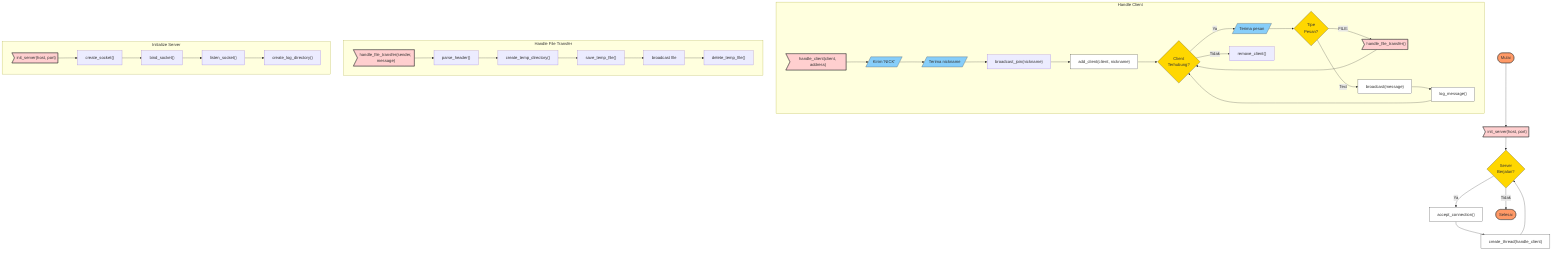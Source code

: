 flowchart TD
    %% Main Program Flow
    A([Mulai]) --> B>"init_server(host, port)"]
    B --> C{"Server\nBerjalan?"}
    C -->|Ya| D["accept_connection()"]
    D --> E["create_thread(handle_client)"]
    E --> C
    C -->|Tidak| F([Selesai])

    %% Handle Client Thread
    subgraph Handle_Client["Handle Client"]
        G>"handle_client(client, address)"] --> H[/"Kirim 'NICK'"/]
        H --> I[/"Terima nickname"/]
        I --> J["broadcast_join(nickname)"]
        J --> K["add_client(client, nickname)"]
        K --> L{"Client\nTerhubung?"}
        L -->|Ya| M[/"Terima pesan"/]
        M --> N{"Tipe\nPesan?"}
        N -->|"FILE:"| O>"handle_file_transfer()"]
        N -->|"Text"| P["broadcast(message)"]
        P --> Q["log_message()"]
        Q --> L
        O --> L
        L -->|Tidak| R["remove_client()"]
    end

    %% File Transfer Handling
    subgraph File_Transfer["Handle File Transfer"]
        S>"handle_file_transfer(sender, message)"] --> T["parse_header()"]
        T --> U["create_temp_directory()"]
        U --> V["save_temp_file()"]
        V --> W["broadcast file"]
        W --> X["delete_temp_file()"]
    end

    %% Init Server
    subgraph Init_Server["Initialize Server"]
        Y>"init_server(host, port)"] --> Z["create_socket()"]
        Z --> AA["bind_socket()"]
        AA --> AB["listen_socket()"]
        AB --> AC["create_log_directory()"]
    end

    %% Styling
    classDef start_end fill:#f96,stroke:#333
    classDef process fill:#fff,stroke:#333
    classDef io fill:#87cefa,stroke:#333
    classDef condition fill:#FFD700,stroke:#333
    classDef subprogram fill:#FFCFCF,stroke:#333
    
    class A,F start_end
    class D,E,K,P,Q process
    class H,I,M io
    class C,L,N condition
    class B,G,O,S,Y subprogram
